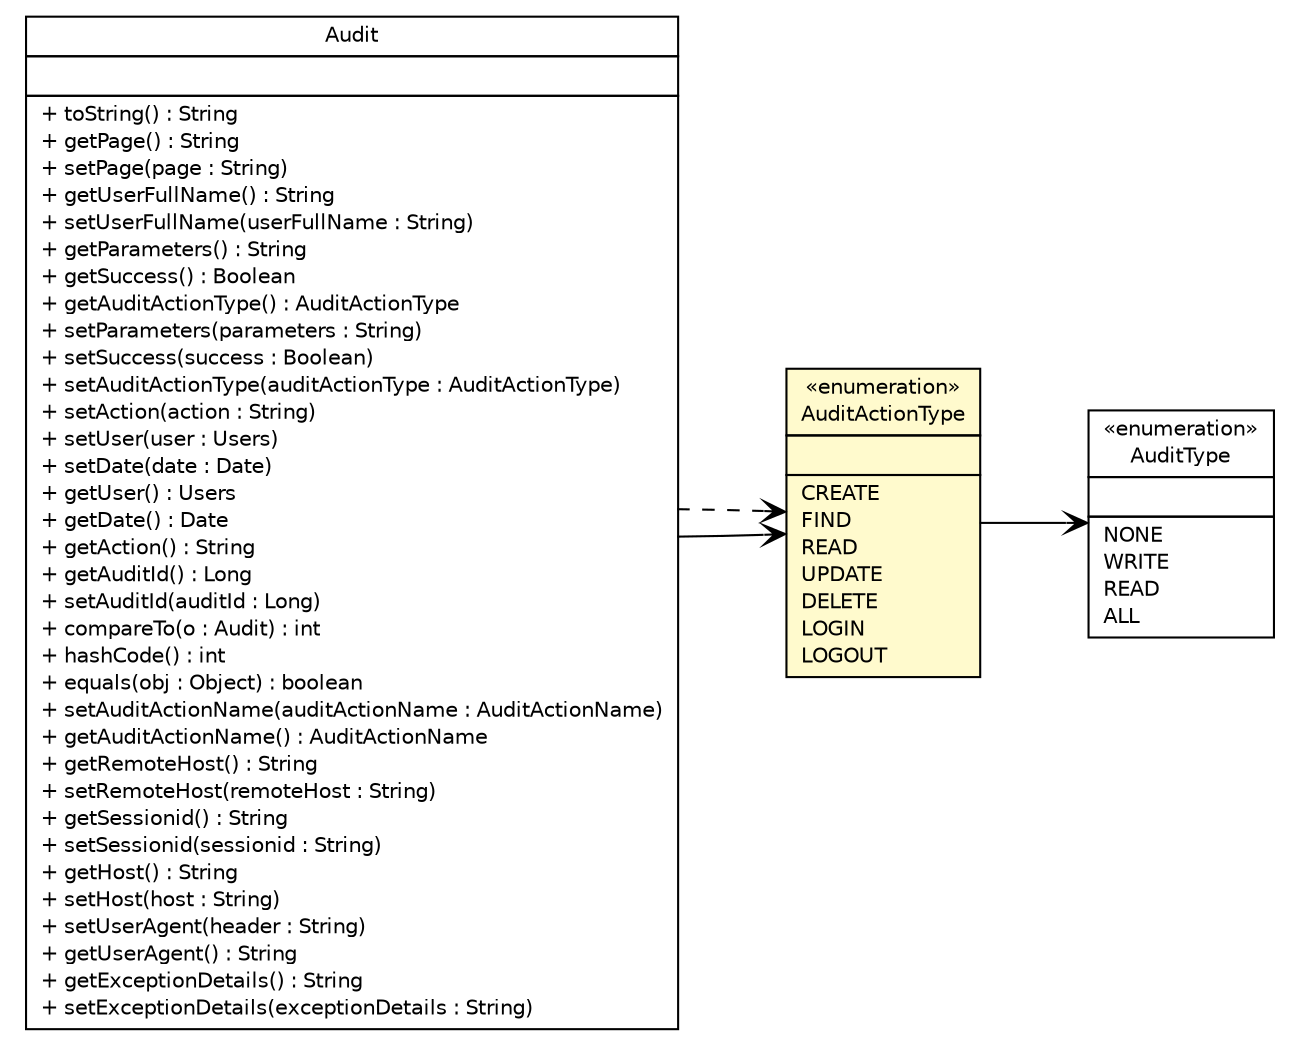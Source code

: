 #!/usr/local/bin/dot
#
# Class diagram 
# Generated by UMLGraph version 5.1 (http://www.umlgraph.org/)
#

digraph G {
	edge [fontname="Helvetica",fontsize=10,labelfontname="Helvetica",labelfontsize=10];
	node [fontname="Helvetica",fontsize=10,shape=plaintext];
	nodesep=0.25;
	ranksep=0.5;
	rankdir=LR;
	// com.inn.headstartdemo.audit.AuditType
	c22685 [label=<<table title="com.inn.headstartdemo.audit.AuditType" border="0" cellborder="1" cellspacing="0" cellpadding="2" port="p" href="./AuditType.html">
		<tr><td><table border="0" cellspacing="0" cellpadding="1">
<tr><td align="center" balign="center"> &#171;enumeration&#187; </td></tr>
<tr><td align="center" balign="center"> AuditType </td></tr>
		</table></td></tr>
		<tr><td><table border="0" cellspacing="0" cellpadding="1">
<tr><td align="left" balign="left">  </td></tr>
		</table></td></tr>
		<tr><td><table border="0" cellspacing="0" cellpadding="1">
<tr><td align="left" balign="left"> NONE </td></tr>
<tr><td align="left" balign="left"> WRITE </td></tr>
<tr><td align="left" balign="left"> READ </td></tr>
<tr><td align="left" balign="left"> ALL </td></tr>
		</table></td></tr>
		</table>>, fontname="Helvetica", fontcolor="black", fontsize=10.0];
	// com.inn.headstartdemo.audit.AuditActionType
	c22686 [label=<<table title="com.inn.headstartdemo.audit.AuditActionType" border="0" cellborder="1" cellspacing="0" cellpadding="2" port="p" bgcolor="lemonChiffon" href="./AuditActionType.html">
		<tr><td><table border="0" cellspacing="0" cellpadding="1">
<tr><td align="center" balign="center"> &#171;enumeration&#187; </td></tr>
<tr><td align="center" balign="center"> AuditActionType </td></tr>
		</table></td></tr>
		<tr><td><table border="0" cellspacing="0" cellpadding="1">
<tr><td align="left" balign="left">  </td></tr>
		</table></td></tr>
		<tr><td><table border="0" cellspacing="0" cellpadding="1">
<tr><td align="left" balign="left"> CREATE </td></tr>
<tr><td align="left" balign="left"> FIND </td></tr>
<tr><td align="left" balign="left"> READ </td></tr>
<tr><td align="left" balign="left"> UPDATE </td></tr>
<tr><td align="left" balign="left"> DELETE </td></tr>
<tr><td align="left" balign="left"> LOGIN </td></tr>
<tr><td align="left" balign="left"> LOGOUT </td></tr>
		</table></td></tr>
		</table>>, fontname="Helvetica", fontcolor="black", fontsize=10.0];
	// com.inn.headstartdemo.model.Audit
	c22775 [label=<<table title="com.inn.headstartdemo.model.Audit" border="0" cellborder="1" cellspacing="0" cellpadding="2" port="p" href="../model/Audit.html">
		<tr><td><table border="0" cellspacing="0" cellpadding="1">
<tr><td align="center" balign="center"> Audit </td></tr>
		</table></td></tr>
		<tr><td><table border="0" cellspacing="0" cellpadding="1">
<tr><td align="left" balign="left">  </td></tr>
		</table></td></tr>
		<tr><td><table border="0" cellspacing="0" cellpadding="1">
<tr><td align="left" balign="left"> + toString() : String </td></tr>
<tr><td align="left" balign="left"> + getPage() : String </td></tr>
<tr><td align="left" balign="left"> + setPage(page : String) </td></tr>
<tr><td align="left" balign="left"> + getUserFullName() : String </td></tr>
<tr><td align="left" balign="left"> + setUserFullName(userFullName : String) </td></tr>
<tr><td align="left" balign="left"> + getParameters() : String </td></tr>
<tr><td align="left" balign="left"> + getSuccess() : Boolean </td></tr>
<tr><td align="left" balign="left"> + getAuditActionType() : AuditActionType </td></tr>
<tr><td align="left" balign="left"> + setParameters(parameters : String) </td></tr>
<tr><td align="left" balign="left"> + setSuccess(success : Boolean) </td></tr>
<tr><td align="left" balign="left"> + setAuditActionType(auditActionType : AuditActionType) </td></tr>
<tr><td align="left" balign="left"> + setAction(action : String) </td></tr>
<tr><td align="left" balign="left"> + setUser(user : Users) </td></tr>
<tr><td align="left" balign="left"> + setDate(date : Date) </td></tr>
<tr><td align="left" balign="left"> + getUser() : Users </td></tr>
<tr><td align="left" balign="left"> + getDate() : Date </td></tr>
<tr><td align="left" balign="left"> + getAction() : String </td></tr>
<tr><td align="left" balign="left"> + getAuditId() : Long </td></tr>
<tr><td align="left" balign="left"> + setAuditId(auditId : Long) </td></tr>
<tr><td align="left" balign="left"> + compareTo(o : Audit) : int </td></tr>
<tr><td align="left" balign="left"> + hashCode() : int </td></tr>
<tr><td align="left" balign="left"> + equals(obj : Object) : boolean </td></tr>
<tr><td align="left" balign="left"> + setAuditActionName(auditActionName : AuditActionName) </td></tr>
<tr><td align="left" balign="left"> + getAuditActionName() : AuditActionName </td></tr>
<tr><td align="left" balign="left"> + getRemoteHost() : String </td></tr>
<tr><td align="left" balign="left"> + setRemoteHost(remoteHost : String) </td></tr>
<tr><td align="left" balign="left"> + getSessionid() : String </td></tr>
<tr><td align="left" balign="left"> + setSessionid(sessionid : String) </td></tr>
<tr><td align="left" balign="left"> + getHost() : String </td></tr>
<tr><td align="left" balign="left"> + setHost(host : String) </td></tr>
<tr><td align="left" balign="left"> + setUserAgent(header : String) </td></tr>
<tr><td align="left" balign="left"> + getUserAgent() : String </td></tr>
<tr><td align="left" balign="left"> + getExceptionDetails() : String </td></tr>
<tr><td align="left" balign="left"> + setExceptionDetails(exceptionDetails : String) </td></tr>
		</table></td></tr>
		</table>>, fontname="Helvetica", fontcolor="black", fontsize=10.0];
	// com.inn.headstartdemo.audit.AuditActionType NAVASSOC com.inn.headstartdemo.audit.AuditType
	c22686:p -> c22685:p [taillabel="", label="", headlabel="", fontname="Helvetica", fontcolor="black", fontsize=10.0, color="black", arrowhead=open];
	// com.inn.headstartdemo.model.Audit NAVASSOC com.inn.headstartdemo.audit.AuditActionType
	c22775:p -> c22686:p [taillabel="", label="", headlabel="", fontname="Helvetica", fontcolor="black", fontsize=10.0, color="black", arrowhead=open];
	// com.inn.headstartdemo.model.Audit DEPEND com.inn.headstartdemo.audit.AuditActionType
	c22775:p -> c22686:p [taillabel="", label="", headlabel="", fontname="Helvetica", fontcolor="black", fontsize=10.0, color="black", arrowhead=open, style=dashed];
}

